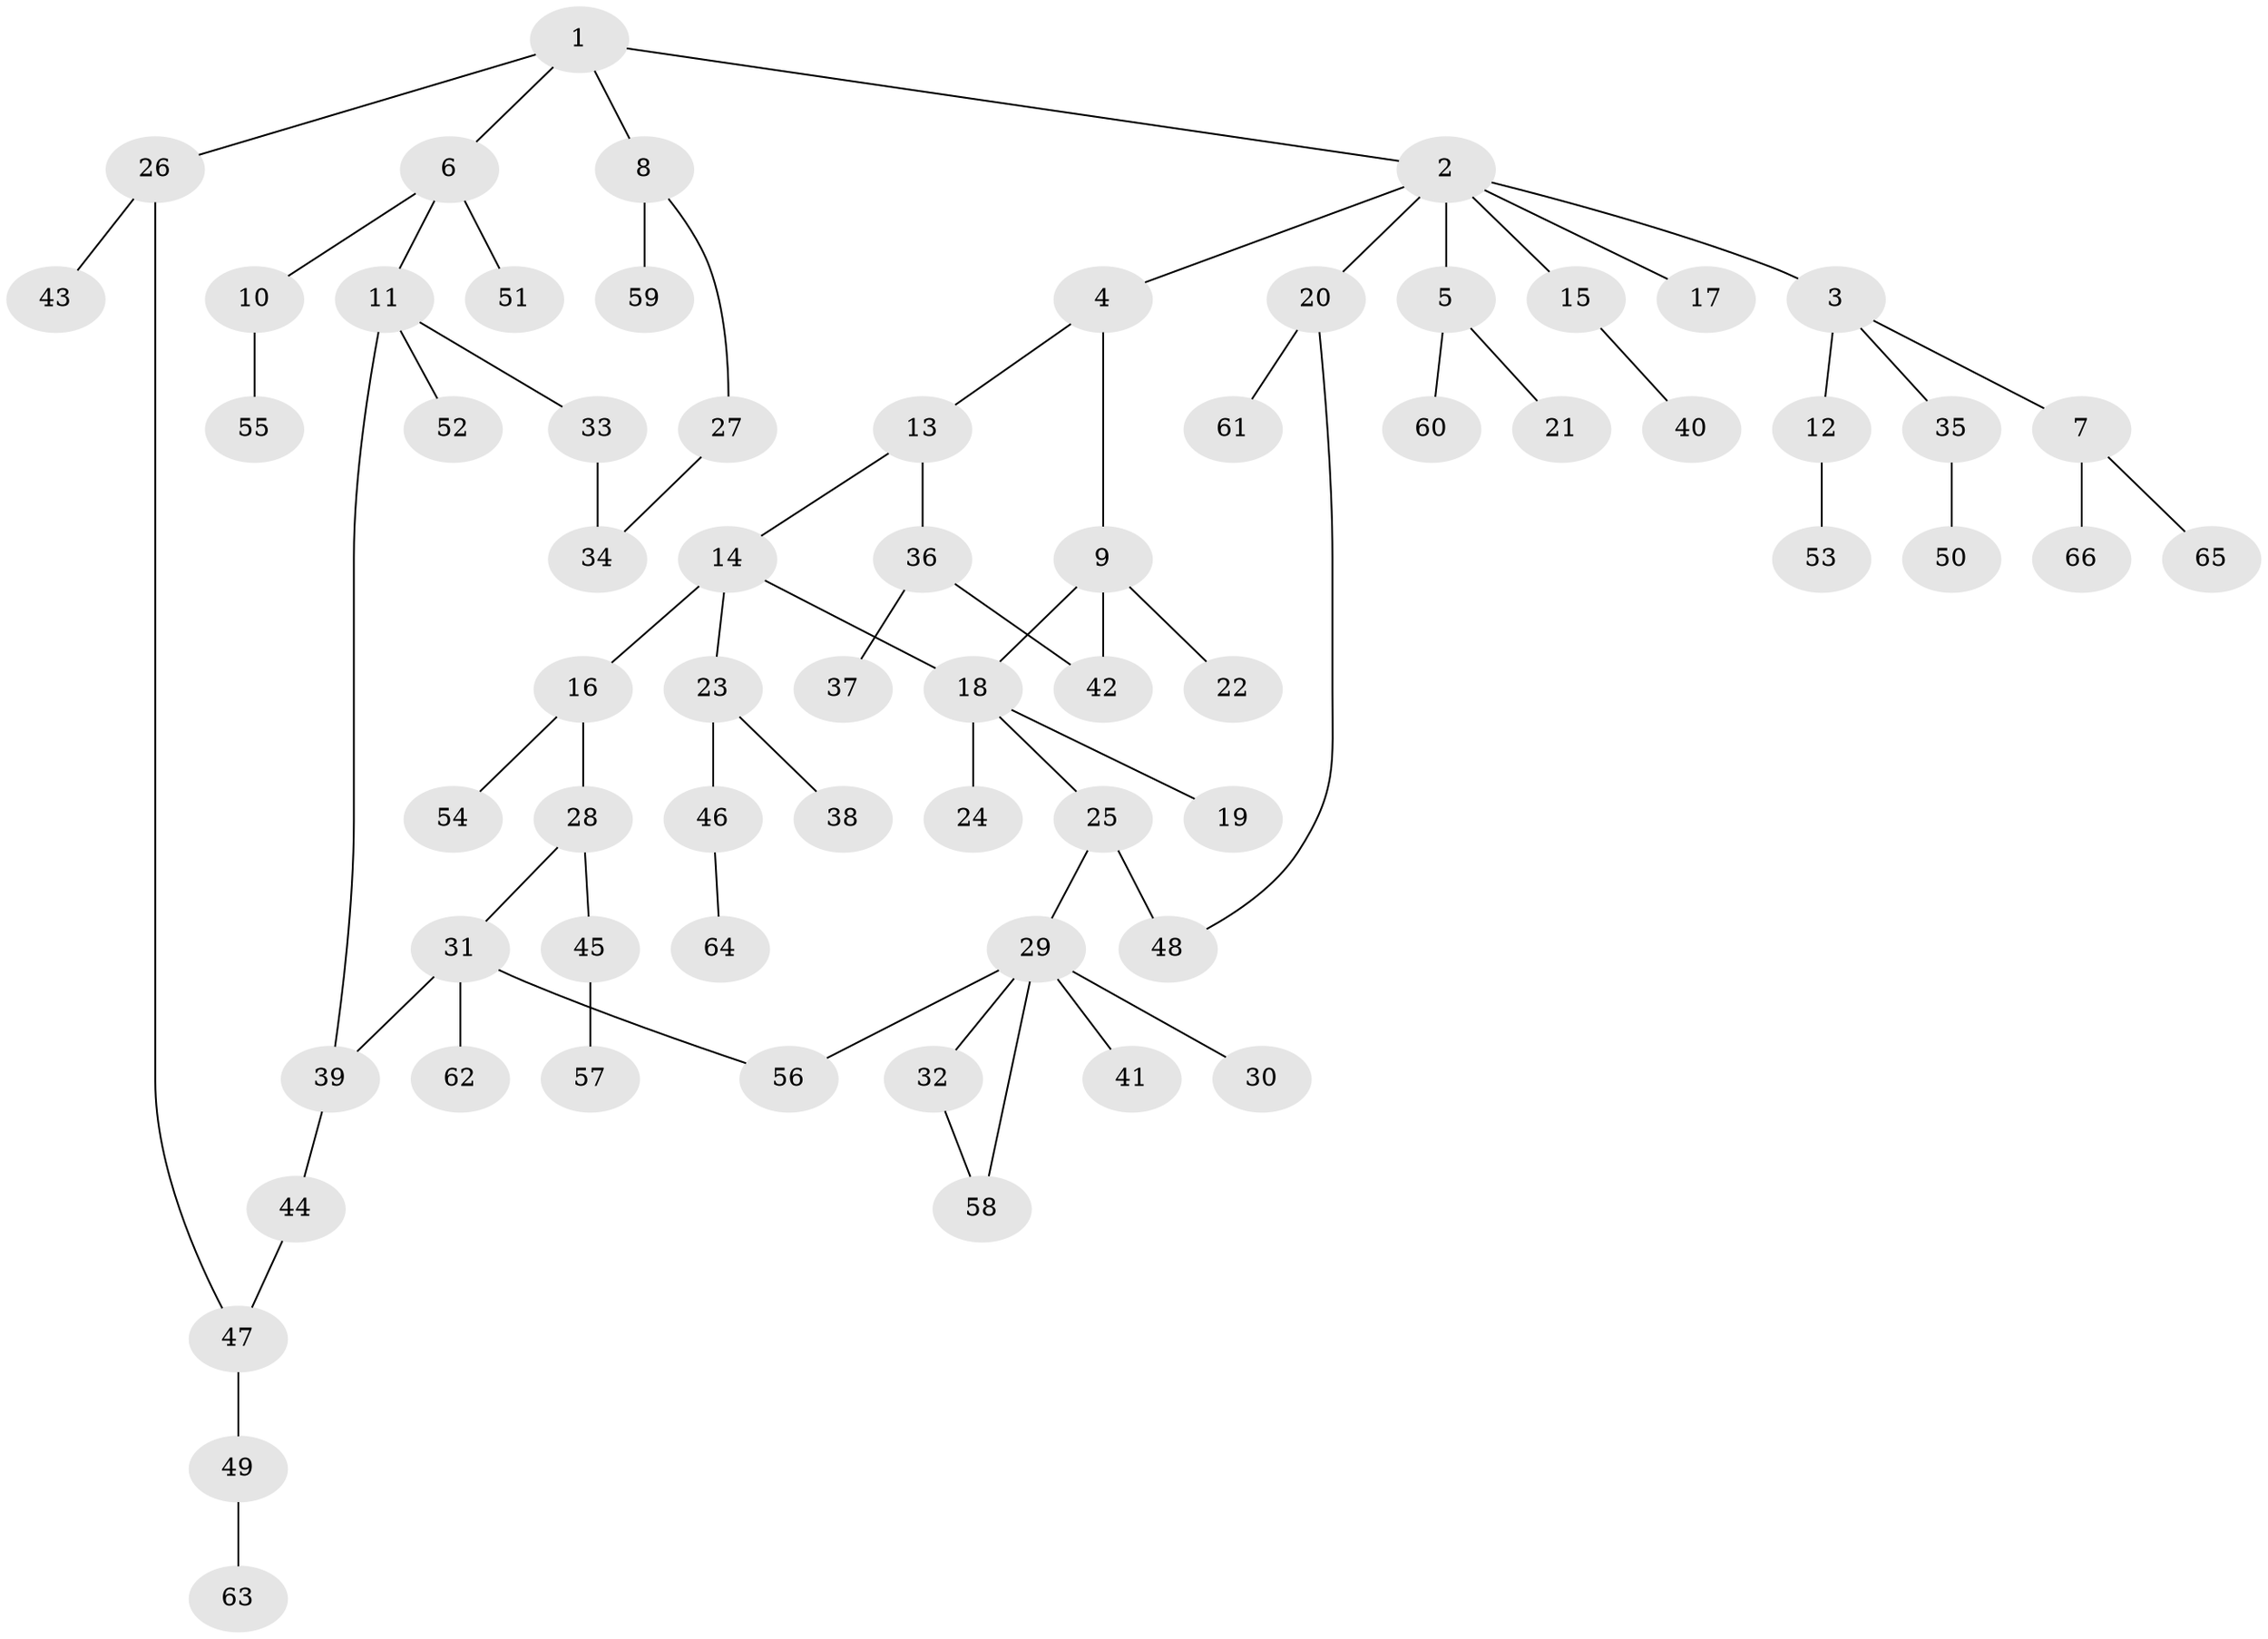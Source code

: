 // coarse degree distribution, {4: 0.15, 6: 0.025, 3: 0.25, 2: 0.225, 1: 0.35}
// Generated by graph-tools (version 1.1) at 2025/49/03/04/25 22:49:12]
// undirected, 66 vertices, 73 edges
graph export_dot {
  node [color=gray90,style=filled];
  1;
  2;
  3;
  4;
  5;
  6;
  7;
  8;
  9;
  10;
  11;
  12;
  13;
  14;
  15;
  16;
  17;
  18;
  19;
  20;
  21;
  22;
  23;
  24;
  25;
  26;
  27;
  28;
  29;
  30;
  31;
  32;
  33;
  34;
  35;
  36;
  37;
  38;
  39;
  40;
  41;
  42;
  43;
  44;
  45;
  46;
  47;
  48;
  49;
  50;
  51;
  52;
  53;
  54;
  55;
  56;
  57;
  58;
  59;
  60;
  61;
  62;
  63;
  64;
  65;
  66;
  1 -- 2;
  1 -- 6;
  1 -- 8;
  1 -- 26;
  2 -- 3;
  2 -- 4;
  2 -- 5;
  2 -- 15;
  2 -- 17;
  2 -- 20;
  3 -- 7;
  3 -- 12;
  3 -- 35;
  4 -- 9;
  4 -- 13;
  5 -- 21;
  5 -- 60;
  6 -- 10;
  6 -- 11;
  6 -- 51;
  7 -- 65;
  7 -- 66;
  8 -- 27;
  8 -- 59;
  9 -- 18;
  9 -- 22;
  9 -- 42;
  10 -- 55;
  11 -- 33;
  11 -- 39;
  11 -- 52;
  12 -- 53;
  13 -- 14;
  13 -- 36;
  14 -- 16;
  14 -- 23;
  14 -- 18;
  15 -- 40;
  16 -- 28;
  16 -- 54;
  18 -- 19;
  18 -- 24;
  18 -- 25;
  20 -- 48;
  20 -- 61;
  23 -- 38;
  23 -- 46;
  25 -- 29;
  25 -- 48;
  26 -- 43;
  26 -- 47;
  27 -- 34;
  28 -- 31;
  28 -- 45;
  29 -- 30;
  29 -- 32;
  29 -- 41;
  29 -- 56;
  29 -- 58;
  31 -- 62;
  31 -- 39;
  31 -- 56;
  32 -- 58;
  33 -- 34;
  35 -- 50;
  36 -- 37;
  36 -- 42;
  39 -- 44;
  44 -- 47;
  45 -- 57;
  46 -- 64;
  47 -- 49;
  49 -- 63;
}
